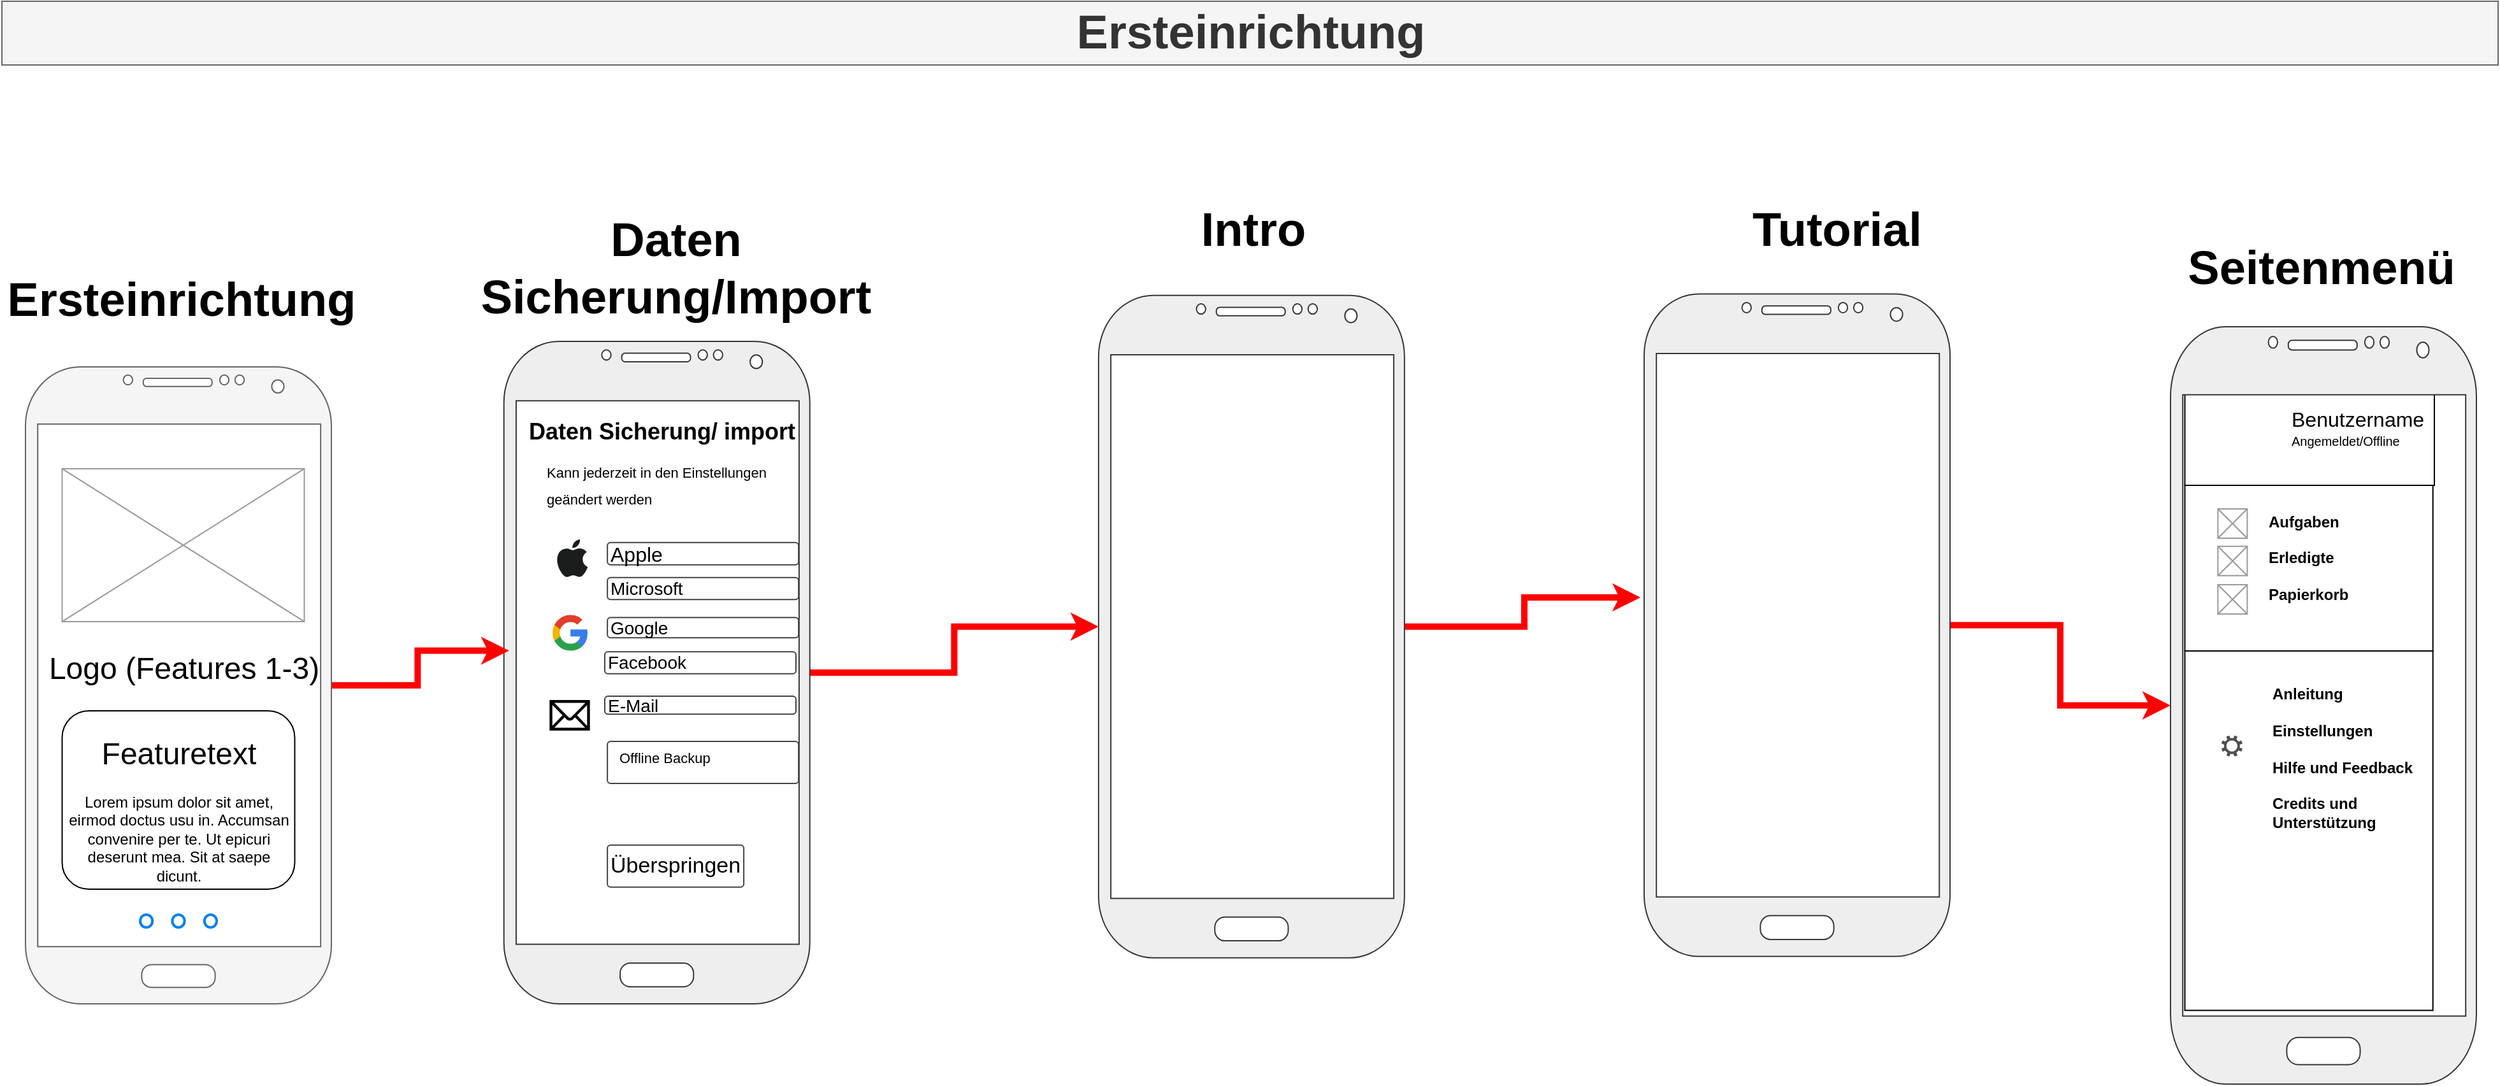 <mxfile version="13.10.0" type="google"><diagram id="eX_AH_gCLZg3E8tW_NMP" name="Page-1"><mxGraphModel dx="2031" dy="1189" grid="1" gridSize="10" guides="1" tooltips="1" connect="1" arrows="1" fold="1" page="1" pageScale="1" pageWidth="827" pageHeight="1169" math="0" shadow="0"><root><mxCell id="0"/><mxCell id="1" parent="0"/><mxCell id="TvH2hSnj1NEf0W9c32q9-50" value="" style="rounded=0;whiteSpace=wrap;html=1;fillColor=#FFFFFF;" vertex="1" parent="1"><mxGeometry x="1764.24" y="410" width="194.61" height="130" as="geometry"/></mxCell><mxCell id="TvH2hSnj1NEf0W9c32q9-51" value="" style="rounded=0;whiteSpace=wrap;html=1;" vertex="1" parent="1"><mxGeometry x="1764.24" y="332.01" width="195.76" height="77.99" as="geometry"/></mxCell><mxCell id="TvH2hSnj1NEf0W9c32q9-52" value="&lt;font size=&quot;1&quot;&gt;&lt;b style=&quot;font-size: 37px&quot;&gt;Tutorial&lt;/b&gt;&lt;/font&gt;" style="text;html=1;strokeColor=none;fillColor=none;align=center;verticalAlign=middle;whiteSpace=wrap;rounded=0;" vertex="1" parent="1"><mxGeometry x="1370.0" y="180" width="242.99" height="60" as="geometry"/></mxCell><mxCell id="TvH2hSnj1NEf0W9c32q9-53" style="edgeStyle=orthogonalEdgeStyle;rounded=0;orthogonalLoop=1;jettySize=auto;html=1;entryX=-0.012;entryY=0.458;entryDx=0;entryDy=0;entryPerimeter=0;strokeColor=#FF0000;strokeWidth=5;" edge="1" source="TvH2hSnj1NEf0W9c32q9-54" target="TvH2hSnj1NEf0W9c32q9-82" parent="1"><mxGeometry relative="1" as="geometry"/></mxCell><mxCell id="TvH2hSnj1NEf0W9c32q9-54" value="" style="verticalLabelPosition=bottom;verticalAlign=top;html=1;shadow=0;dashed=0;strokeWidth=1;shape=mxgraph.android.phone2;fillColor=#eeeeee;strokeColor=#36393d;" vertex="1" parent="1"><mxGeometry x="911.95" y="260.89" width="240" height="520" as="geometry"/></mxCell><mxCell id="TvH2hSnj1NEf0W9c32q9-55" value="&lt;font size=&quot;1&quot;&gt;&lt;b style=&quot;font-size: 37px&quot;&gt;Ersteinrichtung&lt;/b&gt;&lt;/font&gt;" style="text;html=1;strokeColor=none;fillColor=none;align=center;verticalAlign=middle;whiteSpace=wrap;rounded=0;" vertex="1" parent="1"><mxGeometry x="50" y="245.46" width="284.5" height="40" as="geometry"/></mxCell><mxCell id="TvH2hSnj1NEf0W9c32q9-56" value="&lt;span style=&quot;font-size: 37px&quot;&gt;&lt;b&gt;Daten Sicherung/Import&lt;/b&gt;&lt;/span&gt;" style="text;html=1;strokeColor=none;fillColor=none;align=center;verticalAlign=middle;whiteSpace=wrap;rounded=0;" vertex="1" parent="1"><mxGeometry x="437.72" y="219.89" width="284.5" height="40" as="geometry"/></mxCell><mxCell id="TvH2hSnj1NEf0W9c32q9-57" style="edgeStyle=orthogonalEdgeStyle;rounded=0;orthogonalLoop=1;jettySize=auto;html=1;strokeColor=#FF0000;strokeWidth=5;" edge="1" source="TvH2hSnj1NEf0W9c32q9-58" target="TvH2hSnj1NEf0W9c32q9-54" parent="1"><mxGeometry relative="1" as="geometry"/></mxCell><mxCell id="TvH2hSnj1NEf0W9c32q9-58" value="" style="verticalLabelPosition=bottom;verticalAlign=top;html=1;shadow=0;dashed=0;strokeWidth=1;shape=mxgraph.android.phone2;fillColor=#eeeeee;strokeColor=#36393d;" vertex="1" parent="1"><mxGeometry x="445.37" y="296.97" width="240" height="520" as="geometry"/></mxCell><mxCell id="TvH2hSnj1NEf0W9c32q9-59" value="&lt;font style=&quot;font-size: 16px&quot;&gt;Apple&lt;/font&gt;" style="strokeWidth=1;html=1;shadow=0;dashed=0;shape=mxgraph.ios.iTextInput;strokeColor=#444444;fontColor=#000000;buttonText=;fontSize=8;fillColor=#ffffff;whiteSpace=wrap;align=left;" vertex="1" parent="1"><mxGeometry x="526.57" y="454.84" width="150" height="17.5" as="geometry"/></mxCell><mxCell id="TvH2hSnj1NEf0W9c32q9-60" value="&lt;font style=&quot;font-size: 14px&quot;&gt;Google&lt;/font&gt;" style="strokeWidth=1;html=1;shadow=0;dashed=0;shape=mxgraph.ios.iTextInput;strokeColor=#444444;fontColor=#000000;buttonText=;fontSize=8;fillColor=#ffffff;whiteSpace=wrap;align=left;" vertex="1" parent="1"><mxGeometry x="526.57" y="513.78" width="150" height="15.81" as="geometry"/></mxCell><mxCell id="TvH2hSnj1NEf0W9c32q9-61" value="&lt;font style=&quot;font-size: 14px&quot;&gt;Facebook&lt;/font&gt;" style="strokeWidth=1;html=1;shadow=0;dashed=0;shape=mxgraph.ios.iTextInput;strokeColor=#444444;fontColor=#000000;buttonText=;fontSize=8;fillColor=#ffffff;whiteSpace=wrap;align=left;" vertex="1" parent="1"><mxGeometry x="524.5" y="540.59" width="150" height="17.25" as="geometry"/></mxCell><mxCell id="TvH2hSnj1NEf0W9c32q9-62" value="&lt;font style=&quot;font-size: 14px&quot;&gt;E-Mail&lt;/font&gt;" style="strokeWidth=1;html=1;shadow=0;dashed=0;shape=mxgraph.ios.iTextInput;strokeColor=#444444;fontColor=#000000;buttonText=;fontSize=8;fillColor=#ffffff;whiteSpace=wrap;align=left;" vertex="1" parent="1"><mxGeometry x="524.5" y="575.45" width="150" height="14.14" as="geometry"/></mxCell><mxCell id="TvH2hSnj1NEf0W9c32q9-63" value="&lt;font style=&quot;font-size: 17px&quot;&gt;Überspringen&lt;/font&gt;" style="strokeWidth=1;html=1;shadow=0;dashed=0;shape=mxgraph.ios.iTextInput;strokeColor=#444444;fontColor=#000000;buttonText=;fontSize=8;fillColor=#ffffff;whiteSpace=wrap;align=left;" vertex="1" parent="1"><mxGeometry x="526.57" y="692.34" width="107" height="33" as="geometry"/></mxCell><mxCell id="TvH2hSnj1NEf0W9c32q9-64" value="&lt;h1 style=&quot;font-size: 18px;&quot;&gt;Daten Sicherung/ import&lt;/h1&gt;" style="text;html=1;strokeColor=none;fillColor=none;spacing=5;spacingTop=-20;whiteSpace=wrap;overflow=hidden;rounded=0;fontSize=18;" vertex="1" parent="1"><mxGeometry x="460.44" y="356.01" width="219.56" height="30" as="geometry"/></mxCell><mxCell id="TvH2hSnj1NEf0W9c32q9-65" value="&lt;p style=&quot;line-height: 100%&quot;&gt;&lt;/p&gt;&lt;h1 style=&quot;font-size: 11px&quot;&gt;&lt;font style=&quot;font-size: 11px ; font-weight: normal&quot;&gt;Kann jederzeit in den Einstellungen&amp;nbsp;&amp;nbsp;&lt;/font&gt;&lt;/h1&gt;&lt;h1 style=&quot;font-size: 11px&quot;&gt;&lt;span style=&quot;font-weight: normal&quot;&gt;geändert werden&lt;/span&gt;&lt;/h1&gt;&lt;p&gt;&lt;/p&gt;" style="text;html=1;strokeColor=none;fillColor=none;spacing=5;spacingTop=-20;whiteSpace=wrap;overflow=hidden;rounded=0;" vertex="1" parent="1"><mxGeometry x="473.87" y="392.01" width="210" height="36.5" as="geometry"/></mxCell><mxCell id="TvH2hSnj1NEf0W9c32q9-66" value="&lt;font style=&quot;font-size: 14px&quot;&gt;Microsoft&lt;/font&gt;" style="strokeWidth=1;html=1;shadow=0;dashed=0;shape=mxgraph.ios.iTextInput;strokeColor=#444444;fontColor=#000000;buttonText=;fontSize=8;fillColor=#ffffff;whiteSpace=wrap;align=left;" vertex="1" parent="1"><mxGeometry x="526.57" y="482.34" width="150" height="17.25" as="geometry"/></mxCell><mxCell id="TvH2hSnj1NEf0W9c32q9-67" value="" style="dashed=0;outlineConnect=0;html=1;align=center;labelPosition=center;verticalLabelPosition=bottom;verticalAlign=top;shape=mxgraph.weblogos.apple;fillColor=#1B1C1C;strokeColor=none;shadow=0;comic=0;fontSize=19;fontColor=#737373;aspect=fixed;" vertex="1" parent="1"><mxGeometry x="486.57" y="452.34" width="24.57" height="30" as="geometry"/></mxCell><mxCell id="TvH2hSnj1NEf0W9c32q9-68" value="" style="dashed=0;outlineConnect=0;html=1;align=center;labelPosition=center;verticalLabelPosition=bottom;verticalAlign=top;shape=mxgraph.weblogos.google;shadow=0;comic=0;fillColor=none;fontSize=19;fontColor=#737373;aspect=fixed;" vertex="1" parent="1"><mxGeometry x="482.95" y="510.59" width="28.19" height="30" as="geometry"/></mxCell><mxCell id="TvH2hSnj1NEf0W9c32q9-69" value="" style="shape=image;html=1;verticalAlign=top;verticalLabelPosition=bottom;labelBackgroundColor=#ffffff;imageAspect=0;aspect=fixed;image=https://cdn0.iconfinder.com/data/icons/shift-logotypes/32/Microsoft-128.png;shadow=0;comic=0;fillColor=none;fontSize=19;fontColor=#737373;align=left;" vertex="1" parent="1"><mxGeometry x="486.55" y="487.84" width="21" height="21" as="geometry"/></mxCell><mxCell id="TvH2hSnj1NEf0W9c32q9-70" value="" style="shape=image;html=1;verticalAlign=top;verticalLabelPosition=bottom;labelBackgroundColor=#ffffff;imageAspect=0;aspect=fixed;image=https://cdn0.iconfinder.com/data/icons/shift-logotypes/32/Facebook-128.png;shadow=0;comic=0;fillColor=none;fontSize=19;fontColor=#737373;align=left;" vertex="1" parent="1"><mxGeometry x="483.85" y="545.45" width="29" height="29" as="geometry"/></mxCell><mxCell id="TvH2hSnj1NEf0W9c32q9-71" value="" style="shape=mxgraph.signs.tech.mail;html=1;fillColor=#000000;strokeColor=none;verticalLabelPosition=bottom;verticalAlign=top;align=center;shadow=0;comic=0;fontSize=19;fontColor=#737373;aspect=fixed;" vertex="1" parent="1"><mxGeometry x="481.17" y="578.51" width="31.68" height="24" as="geometry"/></mxCell><mxCell id="TvH2hSnj1NEf0W9c32q9-72" value="&lt;font size=&quot;1&quot;&gt;&lt;b style=&quot;font-size: 37px&quot;&gt;Seitenmenü&lt;/b&gt;&lt;/font&gt;" style="text;html=1;strokeColor=none;fillColor=none;align=center;verticalAlign=middle;whiteSpace=wrap;rounded=0;" vertex="1" parent="1"><mxGeometry x="1750.0" y="210.0" width="242.99" height="60" as="geometry"/></mxCell><mxCell id="TvH2hSnj1NEf0W9c32q9-73" value="" style="verticalLabelPosition=bottom;verticalAlign=top;html=1;shadow=0;dashed=0;strokeWidth=1;shape=mxgraph.android.phone2;fillColor=#eeeeee;strokeColor=#36393d;" vertex="1" parent="1"><mxGeometry x="1752.99" y="285.46" width="240" height="594.54" as="geometry"/></mxCell><mxCell id="TvH2hSnj1NEf0W9c32q9-74" value="" style="rounded=0;whiteSpace=wrap;html=1;fillColor=#FFFFFF;" vertex="1" parent="1"><mxGeometry x="1764.24" y="540" width="194.61" height="282.16" as="geometry"/></mxCell><mxCell id="TvH2hSnj1NEf0W9c32q9-75" value="&lt;font style=&quot;font-size: 16px&quot;&gt;Benutzername&lt;/font&gt;&lt;br&gt;&lt;span style=&quot;font-size: 10px&quot;&gt;Angemeldet/Offline&lt;/span&gt;&lt;br&gt;" style="text;html=1;" vertex="1" parent="1"><mxGeometry x="1846.06" y="341.97" width="104.49" height="55" as="geometry"/></mxCell><mxCell id="TvH2hSnj1NEf0W9c32q9-76" value="" style="shape=image;html=1;verticalAlign=top;verticalLabelPosition=bottom;labelBackgroundColor=#ffffff;imageAspect=0;aspect=fixed;image=https://cdn3.iconfinder.com/data/icons/faticons/32/arrow-down-01-128.png;rounded=0;shadow=1;glass=0;dashed=1;comic=1;strokeColor=#000000;fillColor=#FFFFFF;gradientColor=#ffffff;fontColor=#B3B3B3;align=left;" vertex="1" parent="1"><mxGeometry x="1939.49" y="381.5" width="23" height="23" as="geometry"/></mxCell><mxCell id="TvH2hSnj1NEf0W9c32q9-77" value="" style="pointerEvents=1;shadow=0;dashed=0;html=1;strokeColor=none;fillColor=#505050;labelPosition=center;verticalLabelPosition=bottom;verticalAlign=top;outlineConnect=0;align=center;shape=mxgraph.office.concepts.settings;fontSize=19;aspect=fixed;" vertex="1" parent="1"><mxGeometry x="1792.93" y="606.38" width="16.5" height="16.5" as="geometry"/></mxCell><mxCell id="TvH2hSnj1NEf0W9c32q9-78" value="" style="shape=image;html=1;verticalAlign=top;verticalLabelPosition=bottom;labelBackgroundColor=#ffffff;imageAspect=0;aspect=fixed;image=https://cdn4.iconfinder.com/data/icons/linecon/512/photo-128.png;shadow=0;fillColor=#737373;fontSize=19;fontColor=#737373;align=left;" vertex="1" parent="1"><mxGeometry x="1786.3" y="345.97" width="42" height="42" as="geometry"/></mxCell><mxCell id="TvH2hSnj1NEf0W9c32q9-79" value="" style="shape=image;html=1;verticalAlign=top;verticalLabelPosition=bottom;labelBackgroundColor=#ffffff;imageAspect=0;aspect=fixed;image=https://cdn3.iconfinder.com/data/icons/google-material-design-icons/48/ic_attach_money_48px-128.png;shadow=0;fillColor=#737373;fontSize=19;fontColor=#737373;align=left;" vertex="1" parent="1"><mxGeometry x="1787.02" y="657.82" width="28" height="28" as="geometry"/></mxCell><mxCell id="TvH2hSnj1NEf0W9c32q9-80" value="&lt;font size=&quot;1&quot;&gt;&lt;b style=&quot;font-size: 37px&quot;&gt;Intro&lt;/b&gt;&lt;/font&gt;" style="text;html=1;strokeColor=none;fillColor=none;align=center;verticalAlign=middle;whiteSpace=wrap;rounded=0;" vertex="1" parent="1"><mxGeometry x="911.95" y="180" width="242.99" height="60" as="geometry"/></mxCell><mxCell id="TvH2hSnj1NEf0W9c32q9-81" style="edgeStyle=orthogonalEdgeStyle;rounded=0;orthogonalLoop=1;jettySize=auto;html=1;strokeColor=#FF0000;strokeWidth=5;" edge="1" source="TvH2hSnj1NEf0W9c32q9-82" target="TvH2hSnj1NEf0W9c32q9-73" parent="1"><mxGeometry relative="1" as="geometry"/></mxCell><mxCell id="TvH2hSnj1NEf0W9c32q9-82" value="" style="verticalLabelPosition=bottom;verticalAlign=top;html=1;shadow=0;dashed=0;strokeWidth=1;shape=mxgraph.android.phone2;fillColor=#eeeeee;strokeColor=#36393d;" vertex="1" parent="1"><mxGeometry x="1340.0" y="259.8" width="240" height="520" as="geometry"/></mxCell><mxCell id="TvH2hSnj1NEf0W9c32q9-83" style="edgeStyle=orthogonalEdgeStyle;rounded=0;orthogonalLoop=1;jettySize=auto;html=1;entryX=0.017;entryY=0.467;entryDx=0;entryDy=0;entryPerimeter=0;strokeColor=#FF0000;strokeWidth=5;" edge="1" source="TvH2hSnj1NEf0W9c32q9-84" target="TvH2hSnj1NEf0W9c32q9-58" parent="1"><mxGeometry relative="1" as="geometry"/></mxCell><mxCell id="TvH2hSnj1NEf0W9c32q9-84" value="" style="verticalLabelPosition=bottom;verticalAlign=top;html=1;shadow=0;dashed=0;strokeWidth=1;shape=mxgraph.android.phone2;strokeColor=#666666;fillColor=#f5f5f5;fontColor=#333333;" vertex="1" parent="1"><mxGeometry x="70" y="316.97" width="240" height="500" as="geometry"/></mxCell><mxCell id="TvH2hSnj1NEf0W9c32q9-85" value="&lt;h1 style=&quot;text-align: left&quot;&gt;&lt;span style=&quot;font-weight: normal&quot;&gt;Logo (Features 1-3)&lt;/span&gt;&lt;/h1&gt;" style="verticalLabelPosition=bottom;shadow=0;dashed=0;align=center;html=1;verticalAlign=top;strokeWidth=1;shape=mxgraph.mockup.graphics.simpleIcon;strokeColor=#999999;fillColor=#ffffff;" vertex="1" parent="1"><mxGeometry x="98.75" y="396.97" width="190" height="120" as="geometry"/></mxCell><mxCell id="TvH2hSnj1NEf0W9c32q9-86" value="&lt;h1&gt;&lt;span style=&quot;font-weight: 400&quot;&gt;Featuretext&lt;/span&gt;&lt;/h1&gt;&lt;div&gt;Lorem ipsum dolor sit amet, eirmod doctus usu in. Accumsan convenire per te. Ut epicuri deserunt mea. Sit at saepe dicunt.&lt;br&gt;&lt;/div&gt;" style="rounded=1;whiteSpace=wrap;html=1;" vertex="1" parent="1"><mxGeometry x="98.75" y="586.97" width="182.5" height="140" as="geometry"/></mxCell><mxCell id="TvH2hSnj1NEf0W9c32q9-87" value="" style="html=1;verticalLabelPosition=bottom;align=center;labelBackgroundColor=#ffffff;verticalAlign=top;strokeWidth=2;strokeColor=#0080F0;fillColor=#ffffff;shadow=0;dashed=0;shape=mxgraph.ios7.icons.page_navigation;pointerEvents=1" vertex="1" parent="1"><mxGeometry x="160" y="746.97" width="60" height="10" as="geometry"/></mxCell><mxCell id="TvH2hSnj1NEf0W9c32q9-88" value="" style="verticalLabelPosition=bottom;shadow=0;dashed=0;align=center;html=1;verticalAlign=top;strokeWidth=1;shape=mxgraph.mockup.graphics.simpleIcon;strokeColor=#999999;fillColor=#FFFFFF;aspect=fixed;fontSize=12;" vertex="1" parent="1"><mxGeometry x="1790.18" y="428.51" width="23" height="23" as="geometry"/></mxCell><mxCell id="TvH2hSnj1NEf0W9c32q9-89" value="" style="verticalLabelPosition=bottom;shadow=0;dashed=0;align=center;html=1;verticalAlign=top;strokeWidth=1;shape=mxgraph.mockup.graphics.simpleIcon;strokeColor=#999999;fillColor=#FFFFFF;aspect=fixed;fontSize=12;" vertex="1" parent="1"><mxGeometry x="1790.18" y="457.85" width="23" height="23" as="geometry"/></mxCell><mxCell id="TvH2hSnj1NEf0W9c32q9-90" value="" style="verticalLabelPosition=bottom;shadow=0;dashed=0;align=center;html=1;verticalAlign=top;strokeWidth=1;shape=mxgraph.mockup.graphics.simpleIcon;strokeColor=#999999;fillColor=#FFFFFF;aspect=fixed;fontSize=12;" vertex="1" parent="1"><mxGeometry x="1790.18" y="487.98" width="23" height="23" as="geometry"/></mxCell><mxCell id="TvH2hSnj1NEf0W9c32q9-91" value="&lt;b&gt;Aufgaben&lt;br&gt;&lt;br&gt;Erledigte&lt;br&gt;&lt;br&gt;Papierkorb&lt;br&gt;&lt;/b&gt;" style="text;html=1;strokeColor=none;fillColor=none;align=left;verticalAlign=middle;whiteSpace=wrap;rounded=0;" vertex="1" parent="1"><mxGeometry x="1828.3" y="428.51" width="120" height="77.89" as="geometry"/></mxCell><mxCell id="TvH2hSnj1NEf0W9c32q9-92" value="&lt;b&gt;Anleitung&lt;br&gt;&lt;br&gt;Einstellungen&lt;br&gt;&lt;br&gt;Hilfe und Feedback&lt;br&gt;&lt;br&gt;Credits und Unterstützung&lt;/b&gt;" style="text;html=1;strokeColor=none;fillColor=none;align=left;verticalAlign=middle;whiteSpace=wrap;rounded=0;" vertex="1" parent="1"><mxGeometry x="1830.55" y="564.36" width="120" height="119.08" as="geometry"/></mxCell><mxCell id="TvH2hSnj1NEf0W9c32q9-93" value="" style="shape=image;html=1;verticalAlign=top;verticalLabelPosition=bottom;labelBackgroundColor=#ffffff;imageAspect=0;aspect=fixed;image=https://cdn4.iconfinder.com/data/icons/free-ui/64/v-32-128.png;align=left;" vertex="1" parent="1"><mxGeometry x="1792.93" y="631.79" width="23" height="23" as="geometry"/></mxCell><mxCell id="TvH2hSnj1NEf0W9c32q9-94" value="&lt;font size=&quot;1&quot;&gt;&lt;b style=&quot;font-size: 37px&quot;&gt;Ersteinrichtung&lt;/b&gt;&lt;/font&gt;" style="text;html=1;strokeColor=#666666;fillColor=#f5f5f5;align=center;verticalAlign=middle;whiteSpace=wrap;rounded=0;fontColor=#333333;" vertex="1" parent="1"><mxGeometry x="51.5" y="30" width="1958.5" height="50" as="geometry"/></mxCell><mxCell id="TvH2hSnj1NEf0W9c32q9-95" value="" style="shape=image;html=1;verticalAlign=top;verticalLabelPosition=bottom;labelBackgroundColor=#ffffff;imageAspect=0;aspect=fixed;image=https://cdn4.iconfinder.com/data/icons/miu/24/circle-help-question-mark-outline-stroke-128.png" vertex="1" parent="1"><mxGeometry x="1789.94" y="567.43" width="22.16" height="22.16" as="geometry"/></mxCell><mxCell id="TvH2hSnj1NEf0W9c32q9-96" value="" style="strokeWidth=1;html=1;shadow=0;dashed=0;shape=mxgraph.ios.iTextInput;strokeColor=#444444;fontColor=#000000;buttonText=;fontSize=8;fillColor=#ffffff;whiteSpace=wrap;align=left;" vertex="1" parent="1"><mxGeometry x="526.57" y="611.0" width="150" height="33" as="geometry"/></mxCell><mxCell id="TvH2hSnj1NEf0W9c32q9-97" value="&lt;h1&gt;&lt;font style=&quot;font-size: 11px ; font-weight: normal&quot;&gt;Offline Backup wiederherstellen&lt;/font&gt;&lt;/h1&gt;" style="text;html=1;strokeColor=none;fillColor=none;spacing=5;spacingTop=-20;whiteSpace=wrap;overflow=hidden;rounded=0;" vertex="1" parent="1"><mxGeometry x="530.517" y="600.0" width="142.105" height="37" as="geometry"/></mxCell><mxCell id="TvH2hSnj1NEf0W9c32q9-98" value="" style="shape=image;html=1;verticalAlign=top;verticalLabelPosition=bottom;labelBackgroundColor=#ffffff;imageAspect=0;aspect=fixed;image=https://cdn2.iconfinder.com/data/icons/ios-7-icons/50/opened_folder-128.png;shadow=0;comic=0;fillColor=none;fontSize=19;fontColor=#737373;align=left;" vertex="1" parent="1"><mxGeometry x="485.82" y="612.28" width="28" height="28" as="geometry"/></mxCell></root></mxGraphModel></diagram></mxfile>
